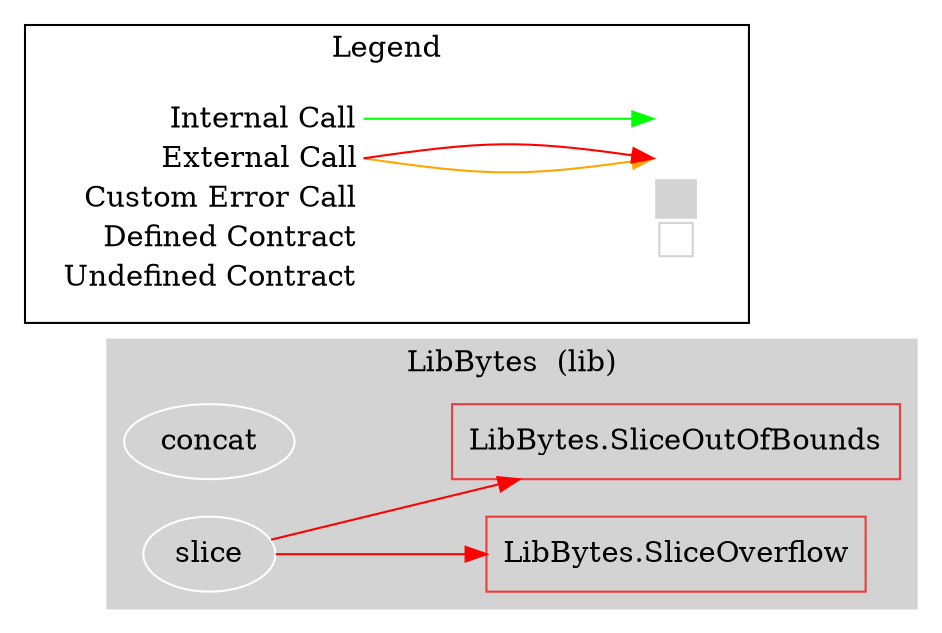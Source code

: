 digraph G {
  graph [ ratio = "auto", page = "100", compound =true ];
subgraph "clusterLibBytes" {
  graph [ label = "LibBytes  (lib)", color = "lightgray", style = "filled", bgcolor = "lightgray" ];
  "LibBytes.concat" [ label = "concat", color = "white" ];
  "LibBytes.slice" [ label = "slice", color = "white" ];
  "LibBytes.SliceOverflow" [ color = "brown2", shape =box ];
  "LibBytes.SliceOutOfBounds" [ color = "brown2", shape =box ];
}

  "LibBytes.slice";
  "LibBytes.SliceOverflow";
  "LibBytes.SliceOutOfBounds";
  "LibBytes.slice" -> "LibBytes.SliceOverflow" [ color = "red" ];
  "LibBytes.slice" -> "LibBytes.SliceOutOfBounds" [ color = "red" ];


rankdir=LR
node [shape=plaintext]
subgraph cluster_01 { 
label = "Legend";
key [label=<<table border="0" cellpadding="2" cellspacing="0" cellborder="0">
  <tr><td align="right" port="i1">Internal Call</td></tr>
  <tr><td align="right" port="i2">External Call</td></tr>
  <tr><td align="right" port="i2">Custom Error Call</td></tr>
  <tr><td align="right" port="i3">Defined Contract</td></tr>
  <tr><td align="right" port="i4">Undefined Contract</td></tr>
  </table>>]
key2 [label=<<table border="0" cellpadding="2" cellspacing="0" cellborder="0">
  <tr><td port="i1">&nbsp;&nbsp;&nbsp;</td></tr>
  <tr><td port="i2">&nbsp;&nbsp;&nbsp;</td></tr>
  <tr><td port="i3" bgcolor="lightgray">&nbsp;&nbsp;&nbsp;</td></tr>
  <tr><td port="i4">
    <table border="1" cellborder="0" cellspacing="0" cellpadding="7" color="lightgray">
      <tr>
       <td></td>
      </tr>
     </table>
  </td></tr>
  </table>>]
key:i1:e -> key2:i1:w [color="green"]
key:i2:e -> key2:i2:w [color="orange"]
key:i2:e -> key2:i2:w [color="red"]
}
}

